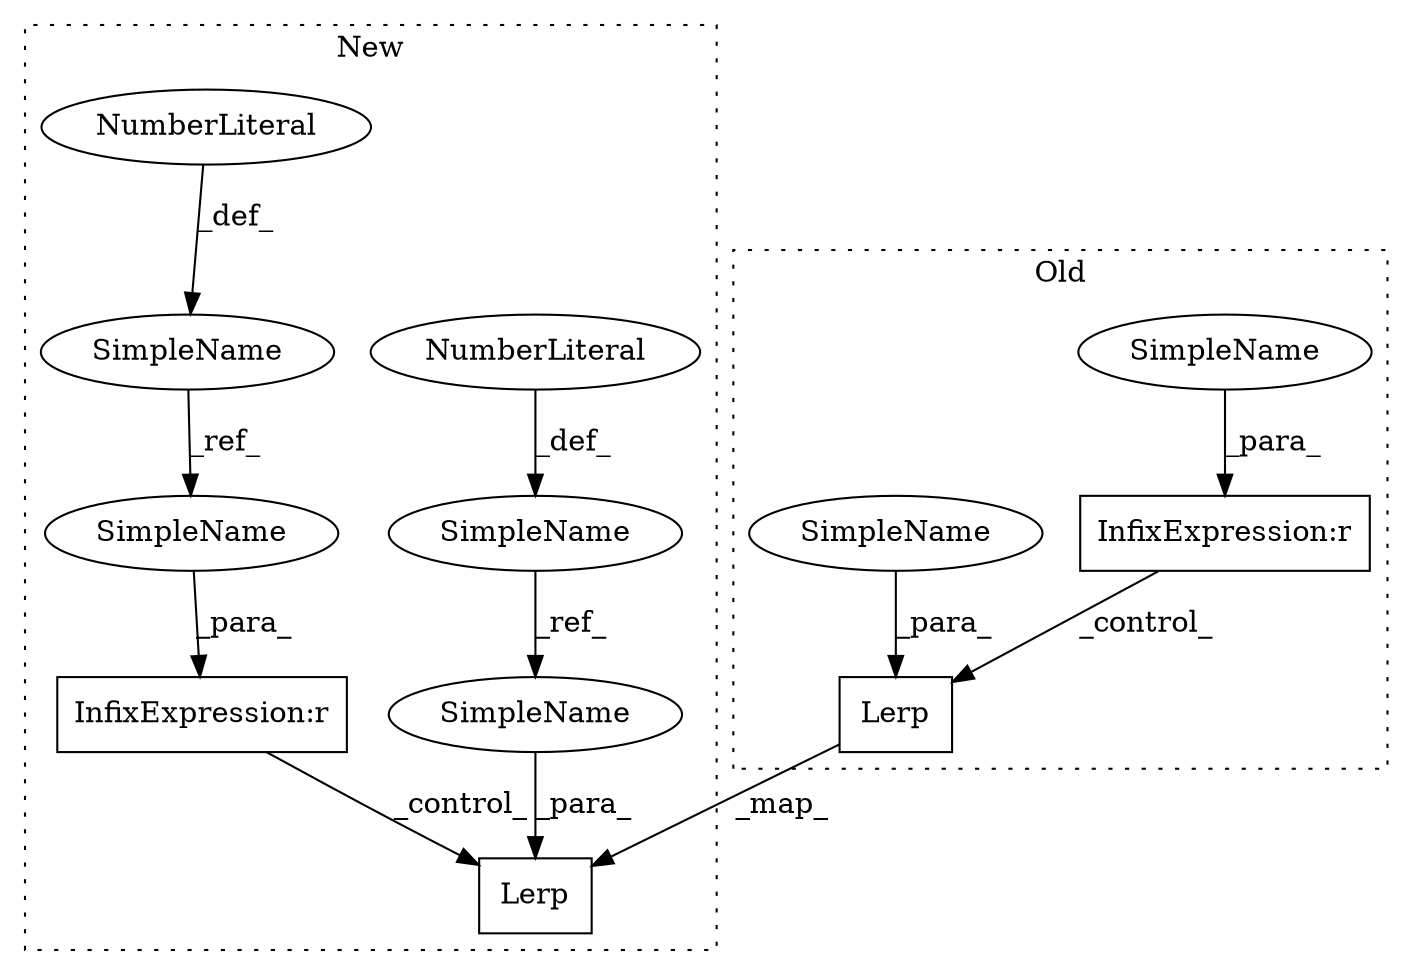 digraph G {
subgraph cluster0 {
1 [label="Lerp" a="32" s="4600,4625" l="5,1" shape="box"];
4 [label="InfixExpression:r" a="27" s="4395" l="3" shape="box"];
5 [label="SimpleName" a="42" s="4398" l="16" shape="ellipse"];
10 [label="SimpleName" a="42" s="4608" l="10" shape="ellipse"];
label = "Old";
style="dotted";
}
subgraph cluster1 {
2 [label="Lerp" a="32" s="3815,3843" l="5,1" shape="box"];
3 [label="SimpleName" a="42" s="3400" l="6" shape="ellipse"];
6 [label="InfixExpression:r" a="27" s="3535" l="3" shape="box"];
7 [label="SimpleName" a="42" s="3216" l="8" shape="ellipse"];
8 [label="NumberLiteral" a="34" s="3409" l="1" shape="ellipse"];
9 [label="NumberLiteral" a="34" s="3227" l="2" shape="ellipse"];
11 [label="SimpleName" a="42" s="3830" l="6" shape="ellipse"];
12 [label="SimpleName" a="42" s="3527" l="8" shape="ellipse"];
label = "New";
style="dotted";
}
1 -> 2 [label="_map_"];
3 -> 11 [label="_ref_"];
4 -> 1 [label="_control_"];
5 -> 4 [label="_para_"];
6 -> 2 [label="_control_"];
7 -> 12 [label="_ref_"];
8 -> 3 [label="_def_"];
9 -> 7 [label="_def_"];
10 -> 1 [label="_para_"];
11 -> 2 [label="_para_"];
12 -> 6 [label="_para_"];
}